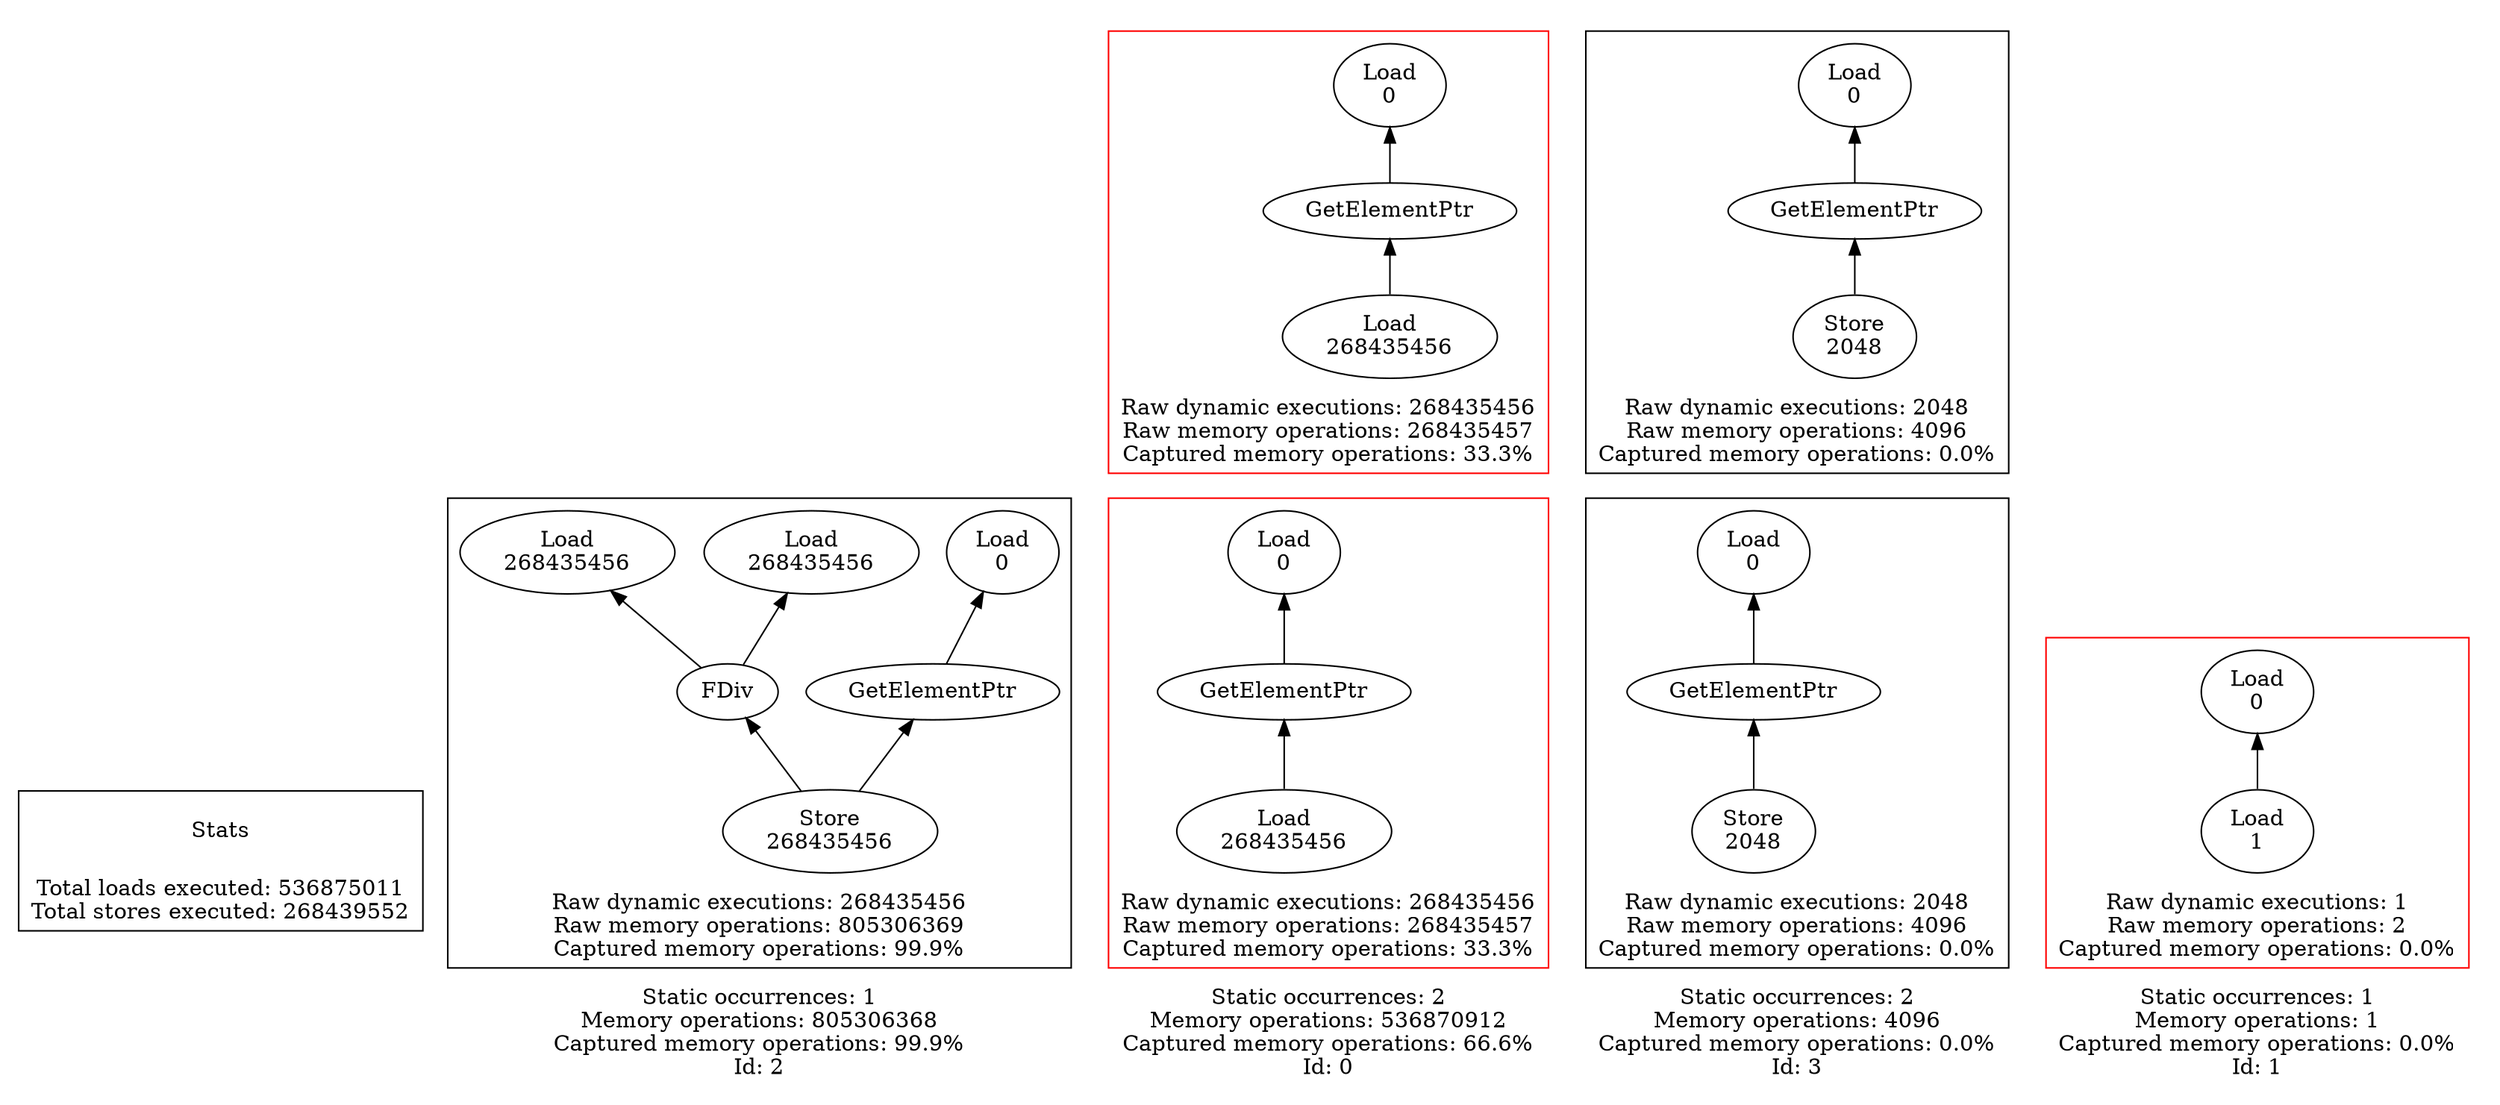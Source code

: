 strict digraph {
rankdir=BT
subgraph {
Stats [shape=plaintext]
cluster=true
label="Total loads executed: 536875011\nTotal stores executed: 268439552"
}
subgraph {
subgraph {
"2_0_40" [label="FDiv"]
"2_0_39" [label="Load\n268435456"]
"2_0_40" -> "2_0_39"
"2_0_37" [label="Load\n268435456"]
"2_0_40" -> "2_0_37"
"2_0_38" [label="GetElementPtr"]
"2_0_28" [label="Load\n0"]
"2_0_38" -> "2_0_28"
{
rank=min
"2_0_41" [label="Store\n268435456"]
}
"2_0_41" -> "2_0_38"
"2_0_41" -> "2_0_40"
cluster=true
label="Raw dynamic executions: 268435456\nRaw memory operations: 805306369\nCaptured memory operations: 99.9%"
}
cluster=true
penwidth=0
label="Static occurrences: 1\nMemory operations: 805306368\nCaptured memory operations: 99.9%\nId: 2"
}
subgraph {
subgraph {
{
rank=min
"0_0_37" [label="Load\n268435456"]
}
"0_0_36" [label="GetElementPtr"]
"0_0_37" -> "0_0_36"
"0_0_29" [label="Load\n0"]
"0_0_36" -> "0_0_29"
cluster=true
label="Raw dynamic executions: 268435456\nRaw memory operations: 268435457\nCaptured memory operations: 33.3%"
color=red
}
subgraph {
{
rank=max
"0_1" [shape=point style=invis]
"0_1" -> "0_0_37" [style=invis]
}
{
rank=min
"0_1_39" [label="Load\n268435456"]
}
"0_1_38" [label="GetElementPtr"]
"0_1_39" -> "0_1_38"
"0_1_28" [label="Load\n0"]
"0_1_38" -> "0_1_28"
cluster=true
label="Raw dynamic executions: 268435456\nRaw memory operations: 268435457\nCaptured memory operations: 33.3%"
color=red
}
cluster=true
penwidth=0
label="Static occurrences: 2\nMemory operations: 536870912\nCaptured memory operations: 66.6%\nId: 0"
}
subgraph {
subgraph {
"3_0_16" [label="GetElementPtr"]
"3_0_15" [label="Load\n0"]
"3_0_16" -> "3_0_15"
{
rank=min
"3_0_17" [label="Store\n2048"]
}
"3_0_17" -> "3_0_16"
cluster=true
label="Raw dynamic executions: 2048\nRaw memory operations: 4096\nCaptured memory operations: 0.0%"
}
subgraph {
{
rank=max
"3_1" [shape=point style=invis]
"3_1" -> "3_0_17" [style=invis]
}
"3_1_23" [label="GetElementPtr"]
"3_1_22" [label="Load\n0"]
"3_1_23" -> "3_1_22"
{
rank=min
"3_1_24" [label="Store\n2048"]
}
"3_1_24" -> "3_1_23"
cluster=true
label="Raw dynamic executions: 2048\nRaw memory operations: 4096\nCaptured memory operations: 0.0%"
}
cluster=true
penwidth=0
label="Static occurrences: 2\nMemory operations: 4096\nCaptured memory operations: 0.0%\nId: 3"
}
subgraph {
subgraph {
{
rank=min
"1_0_48" [label="Load\n1"]
}
"1_0_28" [label="Load\n0"]
"1_0_48" -> "1_0_28"
cluster=true
label="Raw dynamic executions: 1\nRaw memory operations: 2\nCaptured memory operations: 0.0%"
color=red
}
cluster=true
penwidth=0
label="Static occurrences: 1\nMemory operations: 1\nCaptured memory operations: 0.0%\nId: 1"
}
}
